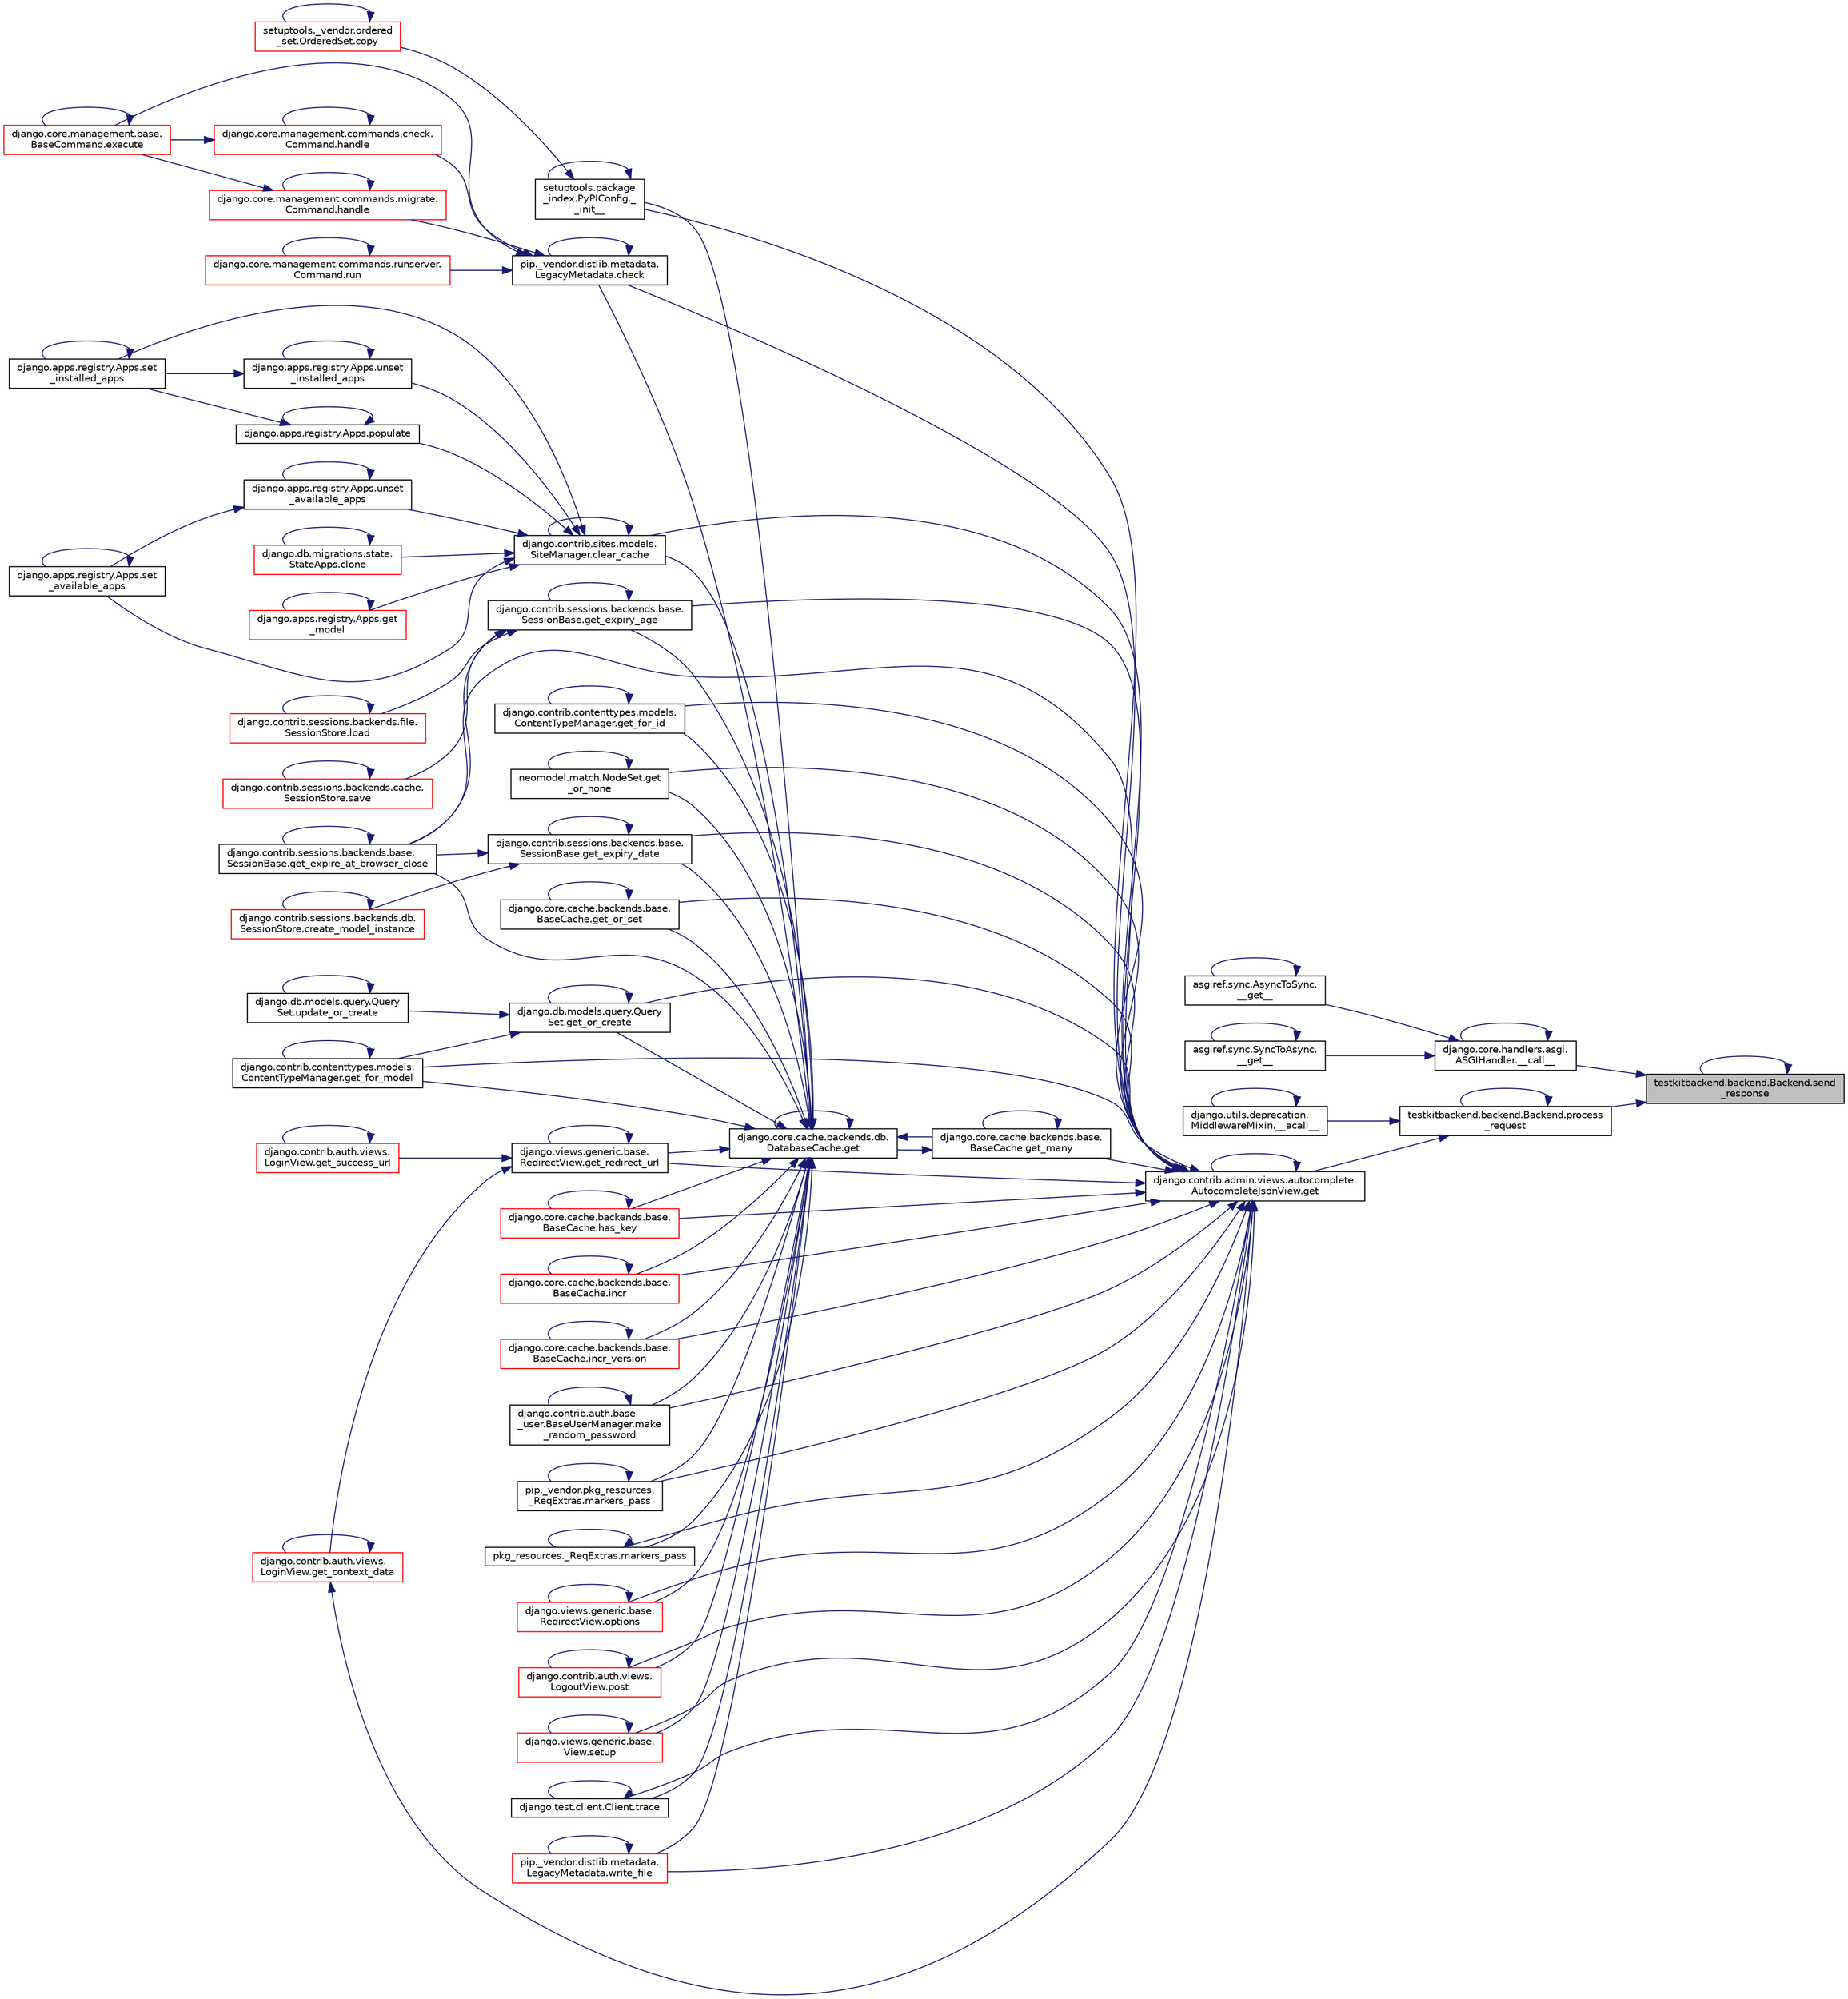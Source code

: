 digraph "testkitbackend.backend.Backend.send_response"
{
 // LATEX_PDF_SIZE
  edge [fontname="Helvetica",fontsize="10",labelfontname="Helvetica",labelfontsize="10"];
  node [fontname="Helvetica",fontsize="10",shape=record];
  rankdir="RL";
  Node1 [label="testkitbackend.backend.Backend.send\l_response",height=0.2,width=0.4,color="black", fillcolor="grey75", style="filled", fontcolor="black",tooltip=" "];
  Node1 -> Node2 [dir="back",color="midnightblue",fontsize="10",style="solid",fontname="Helvetica"];
  Node2 [label="django.core.handlers.asgi.\lASGIHandler.__call__",height=0.2,width=0.4,color="black", fillcolor="white", style="filled",URL="$d9/db4/classdjango_1_1core_1_1handlers_1_1asgi_1_1_a_s_g_i_handler.html#a8f3bd2b3bb8eb0f38a403ff94ff532ba",tooltip=" "];
  Node2 -> Node2 [dir="back",color="midnightblue",fontsize="10",style="solid",fontname="Helvetica"];
  Node2 -> Node3 [dir="back",color="midnightblue",fontsize="10",style="solid",fontname="Helvetica"];
  Node3 [label="asgiref.sync.AsyncToSync.\l__get__",height=0.2,width=0.4,color="black", fillcolor="white", style="filled",URL="$d9/d29/classasgiref_1_1sync_1_1_async_to_sync.html#a46832a12ae2d274d0c12529ddfed2c0b",tooltip=" "];
  Node3 -> Node3 [dir="back",color="midnightblue",fontsize="10",style="solid",fontname="Helvetica"];
  Node2 -> Node4 [dir="back",color="midnightblue",fontsize="10",style="solid",fontname="Helvetica"];
  Node4 [label="asgiref.sync.SyncToAsync.\l__get__",height=0.2,width=0.4,color="black", fillcolor="white", style="filled",URL="$de/d26/classasgiref_1_1sync_1_1_sync_to_async.html#a73128fe0b173a144bbf422953df88ddb",tooltip=" "];
  Node4 -> Node4 [dir="back",color="midnightblue",fontsize="10",style="solid",fontname="Helvetica"];
  Node1 -> Node5 [dir="back",color="midnightblue",fontsize="10",style="solid",fontname="Helvetica"];
  Node5 [label="testkitbackend.backend.Backend.process\l_request",height=0.2,width=0.4,color="black", fillcolor="white", style="filled",URL="$d3/d9c/classtestkitbackend_1_1backend_1_1_backend.html#a7e6c66d8e4b78ac0e0555fd95aa28703",tooltip=" "];
  Node5 -> Node6 [dir="back",color="midnightblue",fontsize="10",style="solid",fontname="Helvetica"];
  Node6 [label="django.utils.deprecation.\lMiddlewareMixin.__acall__",height=0.2,width=0.4,color="black", fillcolor="white", style="filled",URL="$d1/d0a/classdjango_1_1utils_1_1deprecation_1_1_middleware_mixin.html#a8266583c429d5466e12c6a7db721f3ff",tooltip=" "];
  Node6 -> Node6 [dir="back",color="midnightblue",fontsize="10",style="solid",fontname="Helvetica"];
  Node5 -> Node7 [dir="back",color="midnightblue",fontsize="10",style="solid",fontname="Helvetica"];
  Node7 [label="django.contrib.admin.views.autocomplete.\lAutocompleteJsonView.get",height=0.2,width=0.4,color="black", fillcolor="white", style="filled",URL="$d5/d24/classdjango_1_1contrib_1_1admin_1_1views_1_1autocomplete_1_1_autocomplete_json_view.html#a332059b5057dd0960d3198ebece79667",tooltip=" "];
  Node7 -> Node8 [dir="back",color="midnightblue",fontsize="10",style="solid",fontname="Helvetica"];
  Node8 [label="setuptools.package\l_index.PyPIConfig._\l_init__",height=0.2,width=0.4,color="black", fillcolor="white", style="filled",URL="$d3/d47/classsetuptools_1_1package__index_1_1_py_p_i_config.html#a32593240a32dc851f55b82f1abebbc86",tooltip=" "];
  Node8 -> Node8 [dir="back",color="midnightblue",fontsize="10",style="solid",fontname="Helvetica"];
  Node8 -> Node9 [dir="back",color="midnightblue",fontsize="10",style="solid",fontname="Helvetica"];
  Node9 [label="setuptools._vendor.ordered\l_set.OrderedSet.copy",height=0.2,width=0.4,color="red", fillcolor="white", style="filled",URL="$d0/d40/classsetuptools_1_1__vendor_1_1ordered__set_1_1_ordered_set.html#a84224c403039b9dac5d2794d85073053",tooltip=" "];
  Node9 -> Node9 [dir="back",color="midnightblue",fontsize="10",style="solid",fontname="Helvetica"];
  Node7 -> Node239 [dir="back",color="midnightblue",fontsize="10",style="solid",fontname="Helvetica"];
  Node239 [label="pip._vendor.distlib.metadata.\lLegacyMetadata.check",height=0.2,width=0.4,color="black", fillcolor="white", style="filled",URL="$d3/dc5/classpip_1_1__vendor_1_1distlib_1_1metadata_1_1_legacy_metadata.html#a28132a5947764193c9e166d3fe8281c9",tooltip=" "];
  Node239 -> Node239 [dir="back",color="midnightblue",fontsize="10",style="solid",fontname="Helvetica"];
  Node239 -> Node34 [dir="back",color="midnightblue",fontsize="10",style="solid",fontname="Helvetica"];
  Node34 [label="django.core.management.base.\lBaseCommand.execute",height=0.2,width=0.4,color="red", fillcolor="white", style="filled",URL="$db/da3/classdjango_1_1core_1_1management_1_1base_1_1_base_command.html#a900029c213c1456bbd6f8e5b8ead2201",tooltip=" "];
  Node34 -> Node34 [dir="back",color="midnightblue",fontsize="10",style="solid",fontname="Helvetica"];
  Node239 -> Node240 [dir="back",color="midnightblue",fontsize="10",style="solid",fontname="Helvetica"];
  Node240 [label="django.core.management.commands.check.\lCommand.handle",height=0.2,width=0.4,color="red", fillcolor="white", style="filled",URL="$d0/d9d/classdjango_1_1core_1_1management_1_1commands_1_1check_1_1_command.html#a8121c351a8dacf92a6b7f022fb026263",tooltip=" "];
  Node240 -> Node34 [dir="back",color="midnightblue",fontsize="10",style="solid",fontname="Helvetica"];
  Node240 -> Node240 [dir="back",color="midnightblue",fontsize="10",style="solid",fontname="Helvetica"];
  Node239 -> Node241 [dir="back",color="midnightblue",fontsize="10",style="solid",fontname="Helvetica"];
  Node241 [label="django.core.management.commands.migrate.\lCommand.handle",height=0.2,width=0.4,color="red", fillcolor="white", style="filled",URL="$d2/d48/classdjango_1_1core_1_1management_1_1commands_1_1migrate_1_1_command.html#a0a514c50c496fa64329ee697cc56a11a",tooltip=" "];
  Node241 -> Node34 [dir="back",color="midnightblue",fontsize="10",style="solid",fontname="Helvetica"];
  Node241 -> Node241 [dir="back",color="midnightblue",fontsize="10",style="solid",fontname="Helvetica"];
  Node239 -> Node242 [dir="back",color="midnightblue",fontsize="10",style="solid",fontname="Helvetica"];
  Node242 [label="django.core.management.commands.runserver.\lCommand.run",height=0.2,width=0.4,color="red", fillcolor="white", style="filled",URL="$d7/de0/classdjango_1_1core_1_1management_1_1commands_1_1runserver_1_1_command.html#ab43840ec0576714b83052b45f07663d2",tooltip=" "];
  Node242 -> Node242 [dir="back",color="midnightblue",fontsize="10",style="solid",fontname="Helvetica"];
  Node7 -> Node243 [dir="back",color="midnightblue",fontsize="10",style="solid",fontname="Helvetica"];
  Node243 [label="django.contrib.sites.models.\lSiteManager.clear_cache",height=0.2,width=0.4,color="black", fillcolor="white", style="filled",URL="$d9/d9e/classdjango_1_1contrib_1_1sites_1_1models_1_1_site_manager.html#add1b963e98668e941563915da7a3c99f",tooltip=" "];
  Node243 -> Node243 [dir="back",color="midnightblue",fontsize="10",style="solid",fontname="Helvetica"];
  Node243 -> Node244 [dir="back",color="midnightblue",fontsize="10",style="solid",fontname="Helvetica"];
  Node244 [label="django.db.migrations.state.\lStateApps.clone",height=0.2,width=0.4,color="red", fillcolor="white", style="filled",URL="$d3/d9a/classdjango_1_1db_1_1migrations_1_1state_1_1_state_apps.html#a821944752bc7080daff8c38bb20e3943",tooltip=" "];
  Node244 -> Node244 [dir="back",color="midnightblue",fontsize="10",style="solid",fontname="Helvetica"];
  Node243 -> Node309 [dir="back",color="midnightblue",fontsize="10",style="solid",fontname="Helvetica"];
  Node309 [label="django.apps.registry.Apps.get\l_model",height=0.2,width=0.4,color="red", fillcolor="white", style="filled",URL="$d8/d34/classdjango_1_1apps_1_1registry_1_1_apps.html#a1722738559e3037cf8a08593373b8722",tooltip=" "];
  Node309 -> Node309 [dir="back",color="midnightblue",fontsize="10",style="solid",fontname="Helvetica"];
  Node243 -> Node313 [dir="back",color="midnightblue",fontsize="10",style="solid",fontname="Helvetica"];
  Node313 [label="django.apps.registry.Apps.populate",height=0.2,width=0.4,color="black", fillcolor="white", style="filled",URL="$d8/d34/classdjango_1_1apps_1_1registry_1_1_apps.html#a32d20690174973f17f6f90411fdc66f7",tooltip=" "];
  Node313 -> Node313 [dir="back",color="midnightblue",fontsize="10",style="solid",fontname="Helvetica"];
  Node313 -> Node314 [dir="back",color="midnightblue",fontsize="10",style="solid",fontname="Helvetica"];
  Node314 [label="django.apps.registry.Apps.set\l_installed_apps",height=0.2,width=0.4,color="black", fillcolor="white", style="filled",URL="$d8/d34/classdjango_1_1apps_1_1registry_1_1_apps.html#a8ae4c1eb0ea6e28b02d81c56248d3fd5",tooltip=" "];
  Node314 -> Node314 [dir="back",color="midnightblue",fontsize="10",style="solid",fontname="Helvetica"];
  Node243 -> Node315 [dir="back",color="midnightblue",fontsize="10",style="solid",fontname="Helvetica"];
  Node315 [label="django.apps.registry.Apps.set\l_available_apps",height=0.2,width=0.4,color="black", fillcolor="white", style="filled",URL="$d8/d34/classdjango_1_1apps_1_1registry_1_1_apps.html#a247cf36e424a835d2d1c211077090220",tooltip=" "];
  Node315 -> Node315 [dir="back",color="midnightblue",fontsize="10",style="solid",fontname="Helvetica"];
  Node243 -> Node314 [dir="back",color="midnightblue",fontsize="10",style="solid",fontname="Helvetica"];
  Node243 -> Node316 [dir="back",color="midnightblue",fontsize="10",style="solid",fontname="Helvetica"];
  Node316 [label="django.apps.registry.Apps.unset\l_available_apps",height=0.2,width=0.4,color="black", fillcolor="white", style="filled",URL="$d8/d34/classdjango_1_1apps_1_1registry_1_1_apps.html#a7c128e2c2e7d2424daea3add910d8113",tooltip=" "];
  Node316 -> Node315 [dir="back",color="midnightblue",fontsize="10",style="solid",fontname="Helvetica"];
  Node316 -> Node316 [dir="back",color="midnightblue",fontsize="10",style="solid",fontname="Helvetica"];
  Node243 -> Node317 [dir="back",color="midnightblue",fontsize="10",style="solid",fontname="Helvetica"];
  Node317 [label="django.apps.registry.Apps.unset\l_installed_apps",height=0.2,width=0.4,color="black", fillcolor="white", style="filled",URL="$d8/d34/classdjango_1_1apps_1_1registry_1_1_apps.html#af7409dd22d1f192cb2d743622ef08ff7",tooltip=" "];
  Node317 -> Node314 [dir="back",color="midnightblue",fontsize="10",style="solid",fontname="Helvetica"];
  Node317 -> Node317 [dir="back",color="midnightblue",fontsize="10",style="solid",fontname="Helvetica"];
  Node7 -> Node7 [dir="back",color="midnightblue",fontsize="10",style="solid",fontname="Helvetica"];
  Node7 -> Node318 [dir="back",color="midnightblue",fontsize="10",style="solid",fontname="Helvetica"];
  Node318 [label="django.contrib.sessions.backends.base.\lSessionBase.get_expire_at_browser_close",height=0.2,width=0.4,color="black", fillcolor="white", style="filled",URL="$d1/d6e/classdjango_1_1contrib_1_1sessions_1_1backends_1_1base_1_1_session_base.html#a53cce514e32abb9c710682373753d834",tooltip=" "];
  Node318 -> Node318 [dir="back",color="midnightblue",fontsize="10",style="solid",fontname="Helvetica"];
  Node7 -> Node319 [dir="back",color="midnightblue",fontsize="10",style="solid",fontname="Helvetica"];
  Node319 [label="django.contrib.sessions.backends.base.\lSessionBase.get_expiry_age",height=0.2,width=0.4,color="black", fillcolor="white", style="filled",URL="$d1/d6e/classdjango_1_1contrib_1_1sessions_1_1backends_1_1base_1_1_session_base.html#a95ec4d724ae34aa019240c8463d73f54",tooltip=" "];
  Node319 -> Node318 [dir="back",color="midnightblue",fontsize="10",style="solid",fontname="Helvetica"];
  Node319 -> Node319 [dir="back",color="midnightblue",fontsize="10",style="solid",fontname="Helvetica"];
  Node319 -> Node198 [dir="back",color="midnightblue",fontsize="10",style="solid",fontname="Helvetica"];
  Node198 [label="django.contrib.sessions.backends.file.\lSessionStore.load",height=0.2,width=0.4,color="red", fillcolor="white", style="filled",URL="$dc/dba/classdjango_1_1contrib_1_1sessions_1_1backends_1_1file_1_1_session_store.html#ae9d0410b8f413875b25556b8dc5b1ed1",tooltip=" "];
  Node198 -> Node198 [dir="back",color="midnightblue",fontsize="10",style="solid",fontname="Helvetica"];
  Node319 -> Node203 [dir="back",color="midnightblue",fontsize="10",style="solid",fontname="Helvetica"];
  Node203 [label="django.contrib.sessions.backends.cache.\lSessionStore.save",height=0.2,width=0.4,color="red", fillcolor="white", style="filled",URL="$df/d0f/classdjango_1_1contrib_1_1sessions_1_1backends_1_1cache_1_1_session_store.html#a2519bbc87fdf6b0aa5efa6c4d6b1302d",tooltip=" "];
  Node203 -> Node203 [dir="back",color="midnightblue",fontsize="10",style="solid",fontname="Helvetica"];
  Node7 -> Node320 [dir="back",color="midnightblue",fontsize="10",style="solid",fontname="Helvetica"];
  Node320 [label="django.contrib.sessions.backends.base.\lSessionBase.get_expiry_date",height=0.2,width=0.4,color="black", fillcolor="white", style="filled",URL="$d1/d6e/classdjango_1_1contrib_1_1sessions_1_1backends_1_1base_1_1_session_base.html#ad8a87e303d015be27940f941d02ab850",tooltip=" "];
  Node320 -> Node321 [dir="back",color="midnightblue",fontsize="10",style="solid",fontname="Helvetica"];
  Node321 [label="django.contrib.sessions.backends.db.\lSessionStore.create_model_instance",height=0.2,width=0.4,color="red", fillcolor="white", style="filled",URL="$d2/d1a/classdjango_1_1contrib_1_1sessions_1_1backends_1_1db_1_1_session_store.html#a201d72e2f21315e89ee14302a2ab7a1c",tooltip=" "];
  Node321 -> Node321 [dir="back",color="midnightblue",fontsize="10",style="solid",fontname="Helvetica"];
  Node320 -> Node318 [dir="back",color="midnightblue",fontsize="10",style="solid",fontname="Helvetica"];
  Node320 -> Node320 [dir="back",color="midnightblue",fontsize="10",style="solid",fontname="Helvetica"];
  Node7 -> Node322 [dir="back",color="midnightblue",fontsize="10",style="solid",fontname="Helvetica"];
  Node322 [label="django.contrib.contenttypes.models.\lContentTypeManager.get_for_id",height=0.2,width=0.4,color="black", fillcolor="white", style="filled",URL="$d0/dbc/classdjango_1_1contrib_1_1contenttypes_1_1models_1_1_content_type_manager.html#a77e45a678787e583675e13f9a4d05b31",tooltip=" "];
  Node322 -> Node322 [dir="back",color="midnightblue",fontsize="10",style="solid",fontname="Helvetica"];
  Node7 -> Node196 [dir="back",color="midnightblue",fontsize="10",style="solid",fontname="Helvetica"];
  Node196 [label="django.contrib.contenttypes.models.\lContentTypeManager.get_for_model",height=0.2,width=0.4,color="black", fillcolor="white", style="filled",URL="$d0/dbc/classdjango_1_1contrib_1_1contenttypes_1_1models_1_1_content_type_manager.html#a31597c87e55555c8ea39c68d3507ab88",tooltip=" "];
  Node196 -> Node196 [dir="back",color="midnightblue",fontsize="10",style="solid",fontname="Helvetica"];
  Node7 -> Node323 [dir="back",color="midnightblue",fontsize="10",style="solid",fontname="Helvetica"];
  Node323 [label="django.core.cache.backends.base.\lBaseCache.get_many",height=0.2,width=0.4,color="black", fillcolor="white", style="filled",URL="$d0/d87/classdjango_1_1core_1_1cache_1_1backends_1_1base_1_1_base_cache.html#a0e332cc4d03beebd8cacc10376423a72",tooltip=" "];
  Node323 -> Node324 [dir="back",color="midnightblue",fontsize="10",style="solid",fontname="Helvetica"];
  Node324 [label="django.core.cache.backends.db.\lDatabaseCache.get",height=0.2,width=0.4,color="black", fillcolor="white", style="filled",URL="$d7/dcb/classdjango_1_1core_1_1cache_1_1backends_1_1db_1_1_database_cache.html#a03d4078968b2b287d4b9fbc438a54732",tooltip=" "];
  Node324 -> Node8 [dir="back",color="midnightblue",fontsize="10",style="solid",fontname="Helvetica"];
  Node324 -> Node239 [dir="back",color="midnightblue",fontsize="10",style="solid",fontname="Helvetica"];
  Node324 -> Node243 [dir="back",color="midnightblue",fontsize="10",style="solid",fontname="Helvetica"];
  Node324 -> Node324 [dir="back",color="midnightblue",fontsize="10",style="solid",fontname="Helvetica"];
  Node324 -> Node318 [dir="back",color="midnightblue",fontsize="10",style="solid",fontname="Helvetica"];
  Node324 -> Node319 [dir="back",color="midnightblue",fontsize="10",style="solid",fontname="Helvetica"];
  Node324 -> Node320 [dir="back",color="midnightblue",fontsize="10",style="solid",fontname="Helvetica"];
  Node324 -> Node322 [dir="back",color="midnightblue",fontsize="10",style="solid",fontname="Helvetica"];
  Node324 -> Node196 [dir="back",color="midnightblue",fontsize="10",style="solid",fontname="Helvetica"];
  Node324 -> Node323 [dir="back",color="midnightblue",fontsize="10",style="solid",fontname="Helvetica"];
  Node324 -> Node195 [dir="back",color="midnightblue",fontsize="10",style="solid",fontname="Helvetica"];
  Node195 [label="django.db.models.query.Query\lSet.get_or_create",height=0.2,width=0.4,color="black", fillcolor="white", style="filled",URL="$dd/d94/classdjango_1_1db_1_1models_1_1query_1_1_query_set.html#a23c2bb1d92b9ee67ce72ac2bb34cfef2",tooltip=" "];
  Node195 -> Node196 [dir="back",color="midnightblue",fontsize="10",style="solid",fontname="Helvetica"];
  Node195 -> Node195 [dir="back",color="midnightblue",fontsize="10",style="solid",fontname="Helvetica"];
  Node195 -> Node197 [dir="back",color="midnightblue",fontsize="10",style="solid",fontname="Helvetica"];
  Node197 [label="django.db.models.query.Query\lSet.update_or_create",height=0.2,width=0.4,color="black", fillcolor="white", style="filled",URL="$dd/d94/classdjango_1_1db_1_1models_1_1query_1_1_query_set.html#a5013eeb782f22ce561db8a8b0727e118",tooltip=" "];
  Node197 -> Node197 [dir="back",color="midnightblue",fontsize="10",style="solid",fontname="Helvetica"];
  Node324 -> Node325 [dir="back",color="midnightblue",fontsize="10",style="solid",fontname="Helvetica"];
  Node325 [label="neomodel.match.NodeSet.get\l_or_none",height=0.2,width=0.4,color="black", fillcolor="white", style="filled",URL="$d8/de5/classneomodel_1_1match_1_1_node_set.html#acdc7f93ca0afcae84edb855e302b1091",tooltip=" "];
  Node325 -> Node325 [dir="back",color="midnightblue",fontsize="10",style="solid",fontname="Helvetica"];
  Node324 -> Node77 [dir="back",color="midnightblue",fontsize="10",style="solid",fontname="Helvetica"];
  Node77 [label="django.core.cache.backends.base.\lBaseCache.get_or_set",height=0.2,width=0.4,color="black", fillcolor="white", style="filled",URL="$d0/d87/classdjango_1_1core_1_1cache_1_1backends_1_1base_1_1_base_cache.html#ab8fb6d32aa82d027f181414df0f562b3",tooltip=" "];
  Node77 -> Node77 [dir="back",color="midnightblue",fontsize="10",style="solid",fontname="Helvetica"];
  Node324 -> Node326 [dir="back",color="midnightblue",fontsize="10",style="solid",fontname="Helvetica"];
  Node326 [label="django.views.generic.base.\lRedirectView.get_redirect_url",height=0.2,width=0.4,color="black", fillcolor="white", style="filled",URL="$dd/dec/classdjango_1_1views_1_1generic_1_1base_1_1_redirect_view.html#a85ffe8d60d5ef6e330995fdaf6330929",tooltip=" "];
  Node326 -> Node327 [dir="back",color="midnightblue",fontsize="10",style="solid",fontname="Helvetica"];
  Node327 [label="django.contrib.auth.views.\lLoginView.get_context_data",height=0.2,width=0.4,color="red", fillcolor="white", style="filled",URL="$dd/d60/classdjango_1_1contrib_1_1auth_1_1views_1_1_login_view.html#acff2e1c7aa1e0c6dc66cb3e8e26a5ea1",tooltip=" "];
  Node327 -> Node7 [dir="back",color="midnightblue",fontsize="10",style="solid",fontname="Helvetica"];
  Node327 -> Node327 [dir="back",color="midnightblue",fontsize="10",style="solid",fontname="Helvetica"];
  Node326 -> Node326 [dir="back",color="midnightblue",fontsize="10",style="solid",fontname="Helvetica"];
  Node326 -> Node365 [dir="back",color="midnightblue",fontsize="10",style="solid",fontname="Helvetica"];
  Node365 [label="django.contrib.auth.views.\lLoginView.get_success_url",height=0.2,width=0.4,color="red", fillcolor="white", style="filled",URL="$dd/d60/classdjango_1_1contrib_1_1auth_1_1views_1_1_login_view.html#a5159017e2e9e211718b32691b93d7d20",tooltip=" "];
  Node365 -> Node365 [dir="back",color="midnightblue",fontsize="10",style="solid",fontname="Helvetica"];
  Node324 -> Node331 [dir="back",color="midnightblue",fontsize="10",style="solid",fontname="Helvetica"];
  Node331 [label="django.core.cache.backends.base.\lBaseCache.has_key",height=0.2,width=0.4,color="red", fillcolor="white", style="filled",URL="$d0/d87/classdjango_1_1core_1_1cache_1_1backends_1_1base_1_1_base_cache.html#a2b96ade0a2a3859f2cbadc0cb6fd1aeb",tooltip=" "];
  Node331 -> Node331 [dir="back",color="midnightblue",fontsize="10",style="solid",fontname="Helvetica"];
  Node324 -> Node332 [dir="back",color="midnightblue",fontsize="10",style="solid",fontname="Helvetica"];
  Node332 [label="django.core.cache.backends.base.\lBaseCache.incr",height=0.2,width=0.4,color="red", fillcolor="white", style="filled",URL="$d0/d87/classdjango_1_1core_1_1cache_1_1backends_1_1base_1_1_base_cache.html#a4d4a4265fe3c3556c3531ed902380595",tooltip=" "];
  Node332 -> Node332 [dir="back",color="midnightblue",fontsize="10",style="solid",fontname="Helvetica"];
  Node324 -> Node223 [dir="back",color="midnightblue",fontsize="10",style="solid",fontname="Helvetica"];
  Node223 [label="django.core.cache.backends.base.\lBaseCache.incr_version",height=0.2,width=0.4,color="red", fillcolor="white", style="filled",URL="$d0/d87/classdjango_1_1core_1_1cache_1_1backends_1_1base_1_1_base_cache.html#a7a826f8907f55918ab540fa8026aa927",tooltip=" "];
  Node223 -> Node223 [dir="back",color="midnightblue",fontsize="10",style="solid",fontname="Helvetica"];
  Node324 -> Node334 [dir="back",color="midnightblue",fontsize="10",style="solid",fontname="Helvetica"];
  Node334 [label="django.contrib.auth.base\l_user.BaseUserManager.make\l_random_password",height=0.2,width=0.4,color="black", fillcolor="white", style="filled",URL="$df/d26/classdjango_1_1contrib_1_1auth_1_1base__user_1_1_base_user_manager.html#afc9a6db1973fae4566941386188c02a0",tooltip=" "];
  Node334 -> Node334 [dir="back",color="midnightblue",fontsize="10",style="solid",fontname="Helvetica"];
  Node324 -> Node335 [dir="back",color="midnightblue",fontsize="10",style="solid",fontname="Helvetica"];
  Node335 [label="pip._vendor.pkg_resources.\l_ReqExtras.markers_pass",height=0.2,width=0.4,color="black", fillcolor="white", style="filled",URL="$d9/dd5/classpip_1_1__vendor_1_1pkg__resources_1_1___req_extras.html#a1b0256ec9bc9da2aac912b35898fda5f",tooltip=" "];
  Node335 -> Node335 [dir="back",color="midnightblue",fontsize="10",style="solid",fontname="Helvetica"];
  Node324 -> Node336 [dir="back",color="midnightblue",fontsize="10",style="solid",fontname="Helvetica"];
  Node336 [label="pkg_resources._ReqExtras.markers_pass",height=0.2,width=0.4,color="black", fillcolor="white", style="filled",URL="$d9/d9f/classpkg__resources_1_1___req_extras.html#a435242531f1af2132de48679c5edf3c7",tooltip=" "];
  Node336 -> Node336 [dir="back",color="midnightblue",fontsize="10",style="solid",fontname="Helvetica"];
  Node324 -> Node337 [dir="back",color="midnightblue",fontsize="10",style="solid",fontname="Helvetica"];
  Node337 [label="django.views.generic.base.\lRedirectView.options",height=0.2,width=0.4,color="red", fillcolor="white", style="filled",URL="$dd/dec/classdjango_1_1views_1_1generic_1_1base_1_1_redirect_view.html#a3d98c40d0ae00664fd5789503f4554a3",tooltip=" "];
  Node337 -> Node337 [dir="back",color="midnightblue",fontsize="10",style="solid",fontname="Helvetica"];
  Node324 -> Node356 [dir="back",color="midnightblue",fontsize="10",style="solid",fontname="Helvetica"];
  Node356 [label="django.contrib.auth.views.\lLogoutView.post",height=0.2,width=0.4,color="red", fillcolor="white", style="filled",URL="$d5/d9b/classdjango_1_1contrib_1_1auth_1_1views_1_1_logout_view.html#a9da96b3ccbed8b74a4e94d958029ac35",tooltip=" "];
  Node356 -> Node356 [dir="back",color="midnightblue",fontsize="10",style="solid",fontname="Helvetica"];
  Node324 -> Node357 [dir="back",color="midnightblue",fontsize="10",style="solid",fontname="Helvetica"];
  Node357 [label="django.views.generic.base.\lView.setup",height=0.2,width=0.4,color="red", fillcolor="white", style="filled",URL="$d0/ddc/classdjango_1_1views_1_1generic_1_1base_1_1_view.html#ade0979d381c13961351443c4dbc40975",tooltip=" "];
  Node357 -> Node357 [dir="back",color="midnightblue",fontsize="10",style="solid",fontname="Helvetica"];
  Node324 -> Node358 [dir="back",color="midnightblue",fontsize="10",style="solid",fontname="Helvetica"];
  Node358 [label="django.test.client.Client.trace",height=0.2,width=0.4,color="black", fillcolor="white", style="filled",URL="$d2/d2e/classdjango_1_1test_1_1client_1_1_client.html#a29d49ac4b15a62fcca77fa29cc7bf1ac",tooltip=" "];
  Node358 -> Node358 [dir="back",color="midnightblue",fontsize="10",style="solid",fontname="Helvetica"];
  Node324 -> Node359 [dir="back",color="midnightblue",fontsize="10",style="solid",fontname="Helvetica"];
  Node359 [label="pip._vendor.distlib.metadata.\lLegacyMetadata.write_file",height=0.2,width=0.4,color="red", fillcolor="white", style="filled",URL="$d3/dc5/classpip_1_1__vendor_1_1distlib_1_1metadata_1_1_legacy_metadata.html#aa033975ed8087aaf281be90f828a4faa",tooltip=" "];
  Node359 -> Node359 [dir="back",color="midnightblue",fontsize="10",style="solid",fontname="Helvetica"];
  Node323 -> Node323 [dir="back",color="midnightblue",fontsize="10",style="solid",fontname="Helvetica"];
  Node7 -> Node195 [dir="back",color="midnightblue",fontsize="10",style="solid",fontname="Helvetica"];
  Node7 -> Node325 [dir="back",color="midnightblue",fontsize="10",style="solid",fontname="Helvetica"];
  Node7 -> Node77 [dir="back",color="midnightblue",fontsize="10",style="solid",fontname="Helvetica"];
  Node7 -> Node326 [dir="back",color="midnightblue",fontsize="10",style="solid",fontname="Helvetica"];
  Node7 -> Node331 [dir="back",color="midnightblue",fontsize="10",style="solid",fontname="Helvetica"];
  Node7 -> Node332 [dir="back",color="midnightblue",fontsize="10",style="solid",fontname="Helvetica"];
  Node7 -> Node223 [dir="back",color="midnightblue",fontsize="10",style="solid",fontname="Helvetica"];
  Node7 -> Node334 [dir="back",color="midnightblue",fontsize="10",style="solid",fontname="Helvetica"];
  Node7 -> Node335 [dir="back",color="midnightblue",fontsize="10",style="solid",fontname="Helvetica"];
  Node7 -> Node336 [dir="back",color="midnightblue",fontsize="10",style="solid",fontname="Helvetica"];
  Node7 -> Node337 [dir="back",color="midnightblue",fontsize="10",style="solid",fontname="Helvetica"];
  Node7 -> Node356 [dir="back",color="midnightblue",fontsize="10",style="solid",fontname="Helvetica"];
  Node7 -> Node357 [dir="back",color="midnightblue",fontsize="10",style="solid",fontname="Helvetica"];
  Node7 -> Node358 [dir="back",color="midnightblue",fontsize="10",style="solid",fontname="Helvetica"];
  Node7 -> Node359 [dir="back",color="midnightblue",fontsize="10",style="solid",fontname="Helvetica"];
  Node5 -> Node5 [dir="back",color="midnightblue",fontsize="10",style="solid",fontname="Helvetica"];
  Node1 -> Node1 [dir="back",color="midnightblue",fontsize="10",style="solid",fontname="Helvetica"];
}
